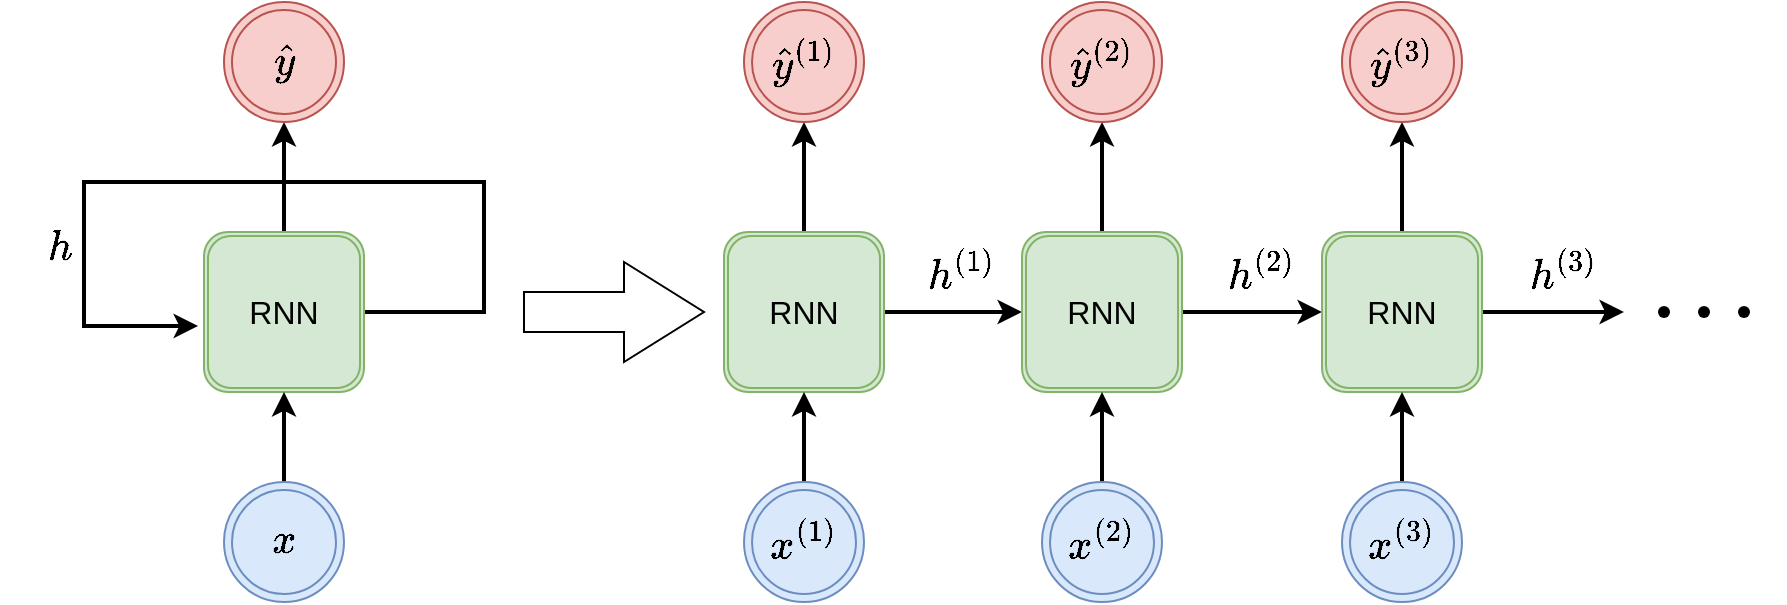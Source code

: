 <mxfile version="18.0.4" type="device"><diagram name="Page-1" id="edf60f1a-56cd-e834-aa8a-f176f3a09ee4"><mxGraphModel dx="1995" dy="1238" grid="1" gridSize="10" guides="1" tooltips="1" connect="1" arrows="1" fold="1" page="1" pageScale="1" pageWidth="1100" pageHeight="850" background="none" math="1" shadow="0"><root><mxCell id="0"/><mxCell id="1" parent="0"/><mxCell id="2MHiqw-MV-_hLqMg5IEU-1" style="edgeStyle=orthogonalEdgeStyle;rounded=0;orthogonalLoop=1;jettySize=auto;html=1;startArrow=none;startFill=0;endArrow=classic;endFill=1;strokeWidth=2;" edge="1" parent="1" source="V7Oghi6VyWeV8negBZFp-68"><mxGeometry relative="1" as="geometry"><mxPoint x="200" y="180" as="targetPoint"/></mxGeometry></mxCell><mxCell id="2MHiqw-MV-_hLqMg5IEU-7" style="edgeStyle=orthogonalEdgeStyle;rounded=0;orthogonalLoop=1;jettySize=auto;html=1;fontSize=18;startArrow=none;startFill=0;endArrow=classic;endFill=1;entryX=-0.037;entryY=0.588;entryDx=0;entryDy=0;entryPerimeter=0;strokeWidth=2;" edge="1" parent="1" source="V7Oghi6VyWeV8negBZFp-68" target="V7Oghi6VyWeV8negBZFp-68"><mxGeometry relative="1" as="geometry"><mxPoint x="110" y="280" as="targetPoint"/><Array as="points"><mxPoint x="300" y="275"/><mxPoint x="300" y="210"/><mxPoint x="100" y="210"/><mxPoint x="100" y="282"/></Array></mxGeometry></mxCell><mxCell id="V7Oghi6VyWeV8negBZFp-68" value="RNN" style="shape=ext;double=1;rounded=1;whiteSpace=wrap;html=1;fontSize=16;fillColor=#d5e8d4;strokeColor=#82b366;" parent="1" vertex="1"><mxGeometry x="160" y="235" width="80" height="80" as="geometry"/></mxCell><mxCell id="2MHiqw-MV-_hLqMg5IEU-5" style="edgeStyle=orthogonalEdgeStyle;rounded=0;orthogonalLoop=1;jettySize=auto;html=1;startArrow=none;startFill=0;endArrow=classic;endFill=1;entryX=0.5;entryY=1;entryDx=0;entryDy=0;strokeWidth=2;" edge="1" parent="1" source="2MHiqw-MV-_hLqMg5IEU-4" target="V7Oghi6VyWeV8negBZFp-68"><mxGeometry relative="1" as="geometry"><mxPoint x="200" y="320" as="targetPoint"/></mxGeometry></mxCell><mxCell id="2MHiqw-MV-_hLqMg5IEU-4" value="&lt;font style=&quot;font-size: 18px;&quot;&gt;$$x$$&lt;/font&gt;" style="ellipse;shape=doubleEllipse;whiteSpace=wrap;html=1;aspect=fixed;fillColor=#dae8fc;strokeColor=#6c8ebf;" vertex="1" parent="1"><mxGeometry x="170" y="360" width="60" height="60" as="geometry"/></mxCell><mxCell id="2MHiqw-MV-_hLqMg5IEU-6" value="&lt;font style=&quot;font-size: 18px;&quot;&gt;$$\hat{y}$$&lt;/font&gt;" style="ellipse;shape=doubleEllipse;whiteSpace=wrap;html=1;aspect=fixed;fillColor=#f8cecc;strokeColor=#b85450;" vertex="1" parent="1"><mxGeometry x="170" y="120" width="60" height="60" as="geometry"/></mxCell><mxCell id="2MHiqw-MV-_hLqMg5IEU-8" value="$$h$$" style="text;html=1;strokeColor=none;fillColor=none;align=center;verticalAlign=middle;whiteSpace=wrap;rounded=0;fontSize=18;" vertex="1" parent="1"><mxGeometry x="58" y="228" width="60" height="30" as="geometry"/></mxCell><mxCell id="2MHiqw-MV-_hLqMg5IEU-10" value="" style="html=1;shadow=0;dashed=0;align=center;verticalAlign=middle;shape=mxgraph.arrows2.arrow;dy=0.6;dx=40;notch=0;fontSize=18;" vertex="1" parent="1"><mxGeometry x="320" y="250" width="90" height="50" as="geometry"/></mxCell><mxCell id="2MHiqw-MV-_hLqMg5IEU-11" style="edgeStyle=orthogonalEdgeStyle;rounded=0;orthogonalLoop=1;jettySize=auto;html=1;startArrow=none;startFill=0;endArrow=classic;endFill=1;strokeWidth=2;" edge="1" parent="1" source="2MHiqw-MV-_hLqMg5IEU-12"><mxGeometry relative="1" as="geometry"><mxPoint x="460" y="180" as="targetPoint"/></mxGeometry></mxCell><mxCell id="2MHiqw-MV-_hLqMg5IEU-34" style="edgeStyle=orthogonalEdgeStyle;rounded=0;orthogonalLoop=1;jettySize=auto;html=1;fontSize=18;startArrow=none;startFill=0;endArrow=classic;endFill=1;strokeWidth=2;" edge="1" parent="1" source="2MHiqw-MV-_hLqMg5IEU-12" target="2MHiqw-MV-_hLqMg5IEU-17"><mxGeometry relative="1" as="geometry"/></mxCell><mxCell id="2MHiqw-MV-_hLqMg5IEU-12" value="RNN" style="shape=ext;double=1;rounded=1;whiteSpace=wrap;html=1;fontSize=16;fillColor=#d5e8d4;strokeColor=#82b366;" vertex="1" parent="1"><mxGeometry x="420" y="235" width="80" height="80" as="geometry"/></mxCell><mxCell id="2MHiqw-MV-_hLqMg5IEU-13" style="edgeStyle=orthogonalEdgeStyle;rounded=0;orthogonalLoop=1;jettySize=auto;html=1;startArrow=none;startFill=0;endArrow=classic;endFill=1;entryX=0.5;entryY=1;entryDx=0;entryDy=0;strokeWidth=2;" edge="1" parent="1" source="2MHiqw-MV-_hLqMg5IEU-14" target="2MHiqw-MV-_hLqMg5IEU-12"><mxGeometry relative="1" as="geometry"><mxPoint x="460" y="320" as="targetPoint"/></mxGeometry></mxCell><mxCell id="2MHiqw-MV-_hLqMg5IEU-14" value="&lt;font style=&quot;font-size: 18px;&quot;&gt;$$x^{(1)}$$&lt;/font&gt;" style="ellipse;shape=doubleEllipse;whiteSpace=wrap;html=1;aspect=fixed;fillColor=#dae8fc;strokeColor=#6c8ebf;" vertex="1" parent="1"><mxGeometry x="430" y="360" width="60" height="60" as="geometry"/></mxCell><mxCell id="2MHiqw-MV-_hLqMg5IEU-15" value="&lt;font style=&quot;font-size: 18px;&quot;&gt;$$\hat{y}^{(1)}$$&lt;/font&gt;" style="ellipse;shape=doubleEllipse;whiteSpace=wrap;html=1;aspect=fixed;fillColor=#f8cecc;strokeColor=#b85450;" vertex="1" parent="1"><mxGeometry x="430" y="120" width="60" height="60" as="geometry"/></mxCell><mxCell id="2MHiqw-MV-_hLqMg5IEU-16" style="edgeStyle=orthogonalEdgeStyle;rounded=0;orthogonalLoop=1;jettySize=auto;html=1;startArrow=none;startFill=0;endArrow=classic;endFill=1;strokeWidth=2;" edge="1" parent="1" source="2MHiqw-MV-_hLqMg5IEU-17"><mxGeometry relative="1" as="geometry"><mxPoint x="609" y="180" as="targetPoint"/></mxGeometry></mxCell><mxCell id="2MHiqw-MV-_hLqMg5IEU-35" style="edgeStyle=orthogonalEdgeStyle;rounded=0;orthogonalLoop=1;jettySize=auto;html=1;fontSize=18;startArrow=none;startFill=0;endArrow=classic;endFill=1;strokeWidth=2;" edge="1" parent="1" source="2MHiqw-MV-_hLqMg5IEU-17" target="2MHiqw-MV-_hLqMg5IEU-22"><mxGeometry relative="1" as="geometry"/></mxCell><mxCell id="2MHiqw-MV-_hLqMg5IEU-17" value="RNN" style="shape=ext;double=1;rounded=1;whiteSpace=wrap;html=1;fontSize=16;fillColor=#d5e8d4;strokeColor=#82b366;" vertex="1" parent="1"><mxGeometry x="569" y="235" width="80" height="80" as="geometry"/></mxCell><mxCell id="2MHiqw-MV-_hLqMg5IEU-18" style="edgeStyle=orthogonalEdgeStyle;rounded=0;orthogonalLoop=1;jettySize=auto;html=1;startArrow=none;startFill=0;endArrow=classic;endFill=1;entryX=0.5;entryY=1;entryDx=0;entryDy=0;strokeWidth=2;" edge="1" parent="1" source="2MHiqw-MV-_hLqMg5IEU-19" target="2MHiqw-MV-_hLqMg5IEU-17"><mxGeometry relative="1" as="geometry"><mxPoint x="609" y="320" as="targetPoint"/></mxGeometry></mxCell><mxCell id="2MHiqw-MV-_hLqMg5IEU-19" value="&lt;font style=&quot;font-size: 18px;&quot;&gt;$$x^{(2)}$$&lt;/font&gt;" style="ellipse;shape=doubleEllipse;whiteSpace=wrap;html=1;aspect=fixed;fillColor=#dae8fc;strokeColor=#6c8ebf;" vertex="1" parent="1"><mxGeometry x="579" y="360" width="60" height="60" as="geometry"/></mxCell><mxCell id="2MHiqw-MV-_hLqMg5IEU-20" value="&lt;font style=&quot;font-size: 18px;&quot;&gt;$$\hat{y}^{(2)}$$&lt;/font&gt;" style="ellipse;shape=doubleEllipse;whiteSpace=wrap;html=1;aspect=fixed;fillColor=#f8cecc;strokeColor=#b85450;" vertex="1" parent="1"><mxGeometry x="579" y="120" width="60" height="60" as="geometry"/></mxCell><mxCell id="2MHiqw-MV-_hLqMg5IEU-21" style="edgeStyle=orthogonalEdgeStyle;rounded=0;orthogonalLoop=1;jettySize=auto;html=1;startArrow=none;startFill=0;endArrow=classic;endFill=1;strokeWidth=2;" edge="1" parent="1" source="2MHiqw-MV-_hLqMg5IEU-22"><mxGeometry relative="1" as="geometry"><mxPoint x="759" y="180" as="targetPoint"/></mxGeometry></mxCell><mxCell id="2MHiqw-MV-_hLqMg5IEU-36" style="edgeStyle=orthogonalEdgeStyle;rounded=0;orthogonalLoop=1;jettySize=auto;html=1;fontSize=18;startArrow=none;startFill=0;endArrow=classic;endFill=1;strokeWidth=2;" edge="1" parent="1" source="2MHiqw-MV-_hLqMg5IEU-22"><mxGeometry relative="1" as="geometry"><mxPoint x="870" y="275" as="targetPoint"/></mxGeometry></mxCell><mxCell id="2MHiqw-MV-_hLqMg5IEU-22" value="RNN" style="shape=ext;double=1;rounded=1;whiteSpace=wrap;html=1;fontSize=16;fillColor=#d5e8d4;strokeColor=#82b366;" vertex="1" parent="1"><mxGeometry x="719" y="235" width="80" height="80" as="geometry"/></mxCell><mxCell id="2MHiqw-MV-_hLqMg5IEU-23" style="edgeStyle=orthogonalEdgeStyle;rounded=0;orthogonalLoop=1;jettySize=auto;html=1;startArrow=none;startFill=0;endArrow=classic;endFill=1;entryX=0.5;entryY=1;entryDx=0;entryDy=0;strokeWidth=2;" edge="1" parent="1" source="2MHiqw-MV-_hLqMg5IEU-24" target="2MHiqw-MV-_hLqMg5IEU-22"><mxGeometry relative="1" as="geometry"><mxPoint x="759" y="320" as="targetPoint"/></mxGeometry></mxCell><mxCell id="2MHiqw-MV-_hLqMg5IEU-24" value="&lt;font style=&quot;font-size: 18px;&quot;&gt;$$x^{(3&lt;br&gt;)}$$&lt;/font&gt;" style="ellipse;shape=doubleEllipse;whiteSpace=wrap;html=1;aspect=fixed;fillColor=#dae8fc;strokeColor=#6c8ebf;" vertex="1" parent="1"><mxGeometry x="729" y="360" width="60" height="60" as="geometry"/></mxCell><mxCell id="2MHiqw-MV-_hLqMg5IEU-25" value="&lt;font style=&quot;font-size: 18px;&quot;&gt;$$\hat{y}^{(3)}$$&lt;/font&gt;" style="ellipse;shape=doubleEllipse;whiteSpace=wrap;html=1;aspect=fixed;fillColor=#f8cecc;strokeColor=#b85450;" vertex="1" parent="1"><mxGeometry x="729" y="120" width="60" height="60" as="geometry"/></mxCell><mxCell id="2MHiqw-MV-_hLqMg5IEU-37" value="$$h^{(1)}$$" style="text;html=1;strokeColor=none;fillColor=none;align=center;verticalAlign=middle;whiteSpace=wrap;rounded=0;fontSize=18;" vertex="1" parent="1"><mxGeometry x="509" y="240" width="60" height="30" as="geometry"/></mxCell><mxCell id="2MHiqw-MV-_hLqMg5IEU-38" value="$$h^{(2)}$$" style="text;html=1;strokeColor=none;fillColor=none;align=center;verticalAlign=middle;whiteSpace=wrap;rounded=0;fontSize=18;" vertex="1" parent="1"><mxGeometry x="659" y="240" width="60" height="30" as="geometry"/></mxCell><mxCell id="2MHiqw-MV-_hLqMg5IEU-39" value="$$h^{(3)}$$" style="text;html=1;strokeColor=none;fillColor=none;align=center;verticalAlign=middle;whiteSpace=wrap;rounded=0;fontSize=18;" vertex="1" parent="1"><mxGeometry x="810" y="240" width="60" height="30" as="geometry"/></mxCell><mxCell id="2MHiqw-MV-_hLqMg5IEU-40" value="" style="shape=waypoint;sketch=0;fillStyle=solid;size=6;pointerEvents=1;points=[];fillColor=none;resizable=0;rotatable=0;perimeter=centerPerimeter;snapToPoint=1;fontSize=18;" vertex="1" parent="1"><mxGeometry x="870" y="255" width="40" height="40" as="geometry"/></mxCell><mxCell id="2MHiqw-MV-_hLqMg5IEU-41" value="" style="shape=waypoint;sketch=0;fillStyle=solid;size=6;pointerEvents=1;points=[];fillColor=none;resizable=0;rotatable=0;perimeter=centerPerimeter;snapToPoint=1;fontSize=18;" vertex="1" parent="1"><mxGeometry x="890" y="255" width="40" height="40" as="geometry"/></mxCell><mxCell id="2MHiqw-MV-_hLqMg5IEU-42" value="" style="shape=waypoint;sketch=0;fillStyle=solid;size=6;pointerEvents=1;points=[];fillColor=none;resizable=0;rotatable=0;perimeter=centerPerimeter;snapToPoint=1;fontSize=18;" vertex="1" parent="1"><mxGeometry x="910" y="255" width="40" height="40" as="geometry"/></mxCell></root></mxGraphModel></diagram></mxfile>